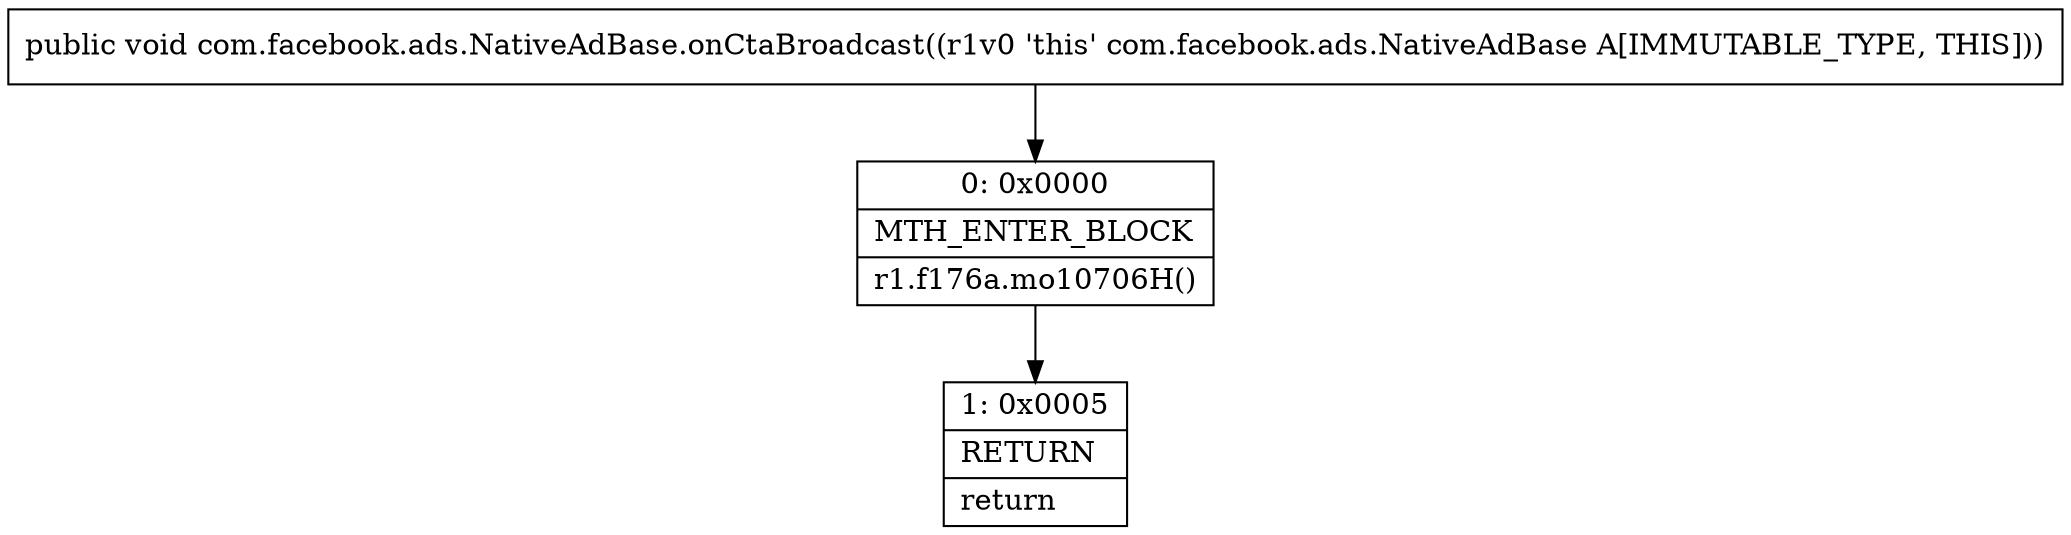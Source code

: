 digraph "CFG forcom.facebook.ads.NativeAdBase.onCtaBroadcast()V" {
Node_0 [shape=record,label="{0\:\ 0x0000|MTH_ENTER_BLOCK\l|r1.f176a.mo10706H()\l}"];
Node_1 [shape=record,label="{1\:\ 0x0005|RETURN\l|return\l}"];
MethodNode[shape=record,label="{public void com.facebook.ads.NativeAdBase.onCtaBroadcast((r1v0 'this' com.facebook.ads.NativeAdBase A[IMMUTABLE_TYPE, THIS])) }"];
MethodNode -> Node_0;
Node_0 -> Node_1;
}

